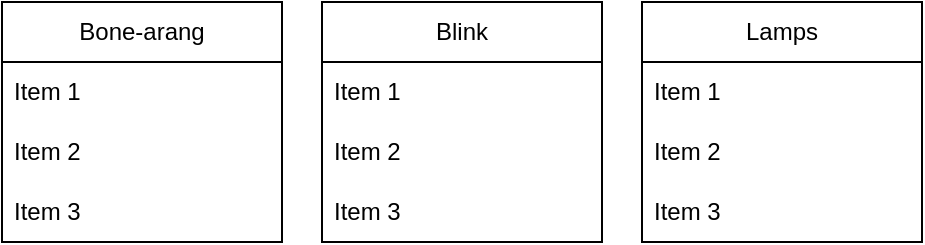 <mxfile version="20.6.0" type="device"><diagram id="ktCRkYx7dtOIM2I3LHYq" name="Page-1"><mxGraphModel dx="1038" dy="585" grid="1" gridSize="10" guides="1" tooltips="1" connect="1" arrows="1" fold="1" page="1" pageScale="1" pageWidth="850" pageHeight="1100" math="0" shadow="0"><root><mxCell id="0"/><mxCell id="1" parent="0"/><mxCell id="_5xfBjOWgkzCV9CDa7qi-2" value="Bone-arang" style="swimlane;fontStyle=0;childLayout=stackLayout;horizontal=1;startSize=30;horizontalStack=0;resizeParent=1;resizeParentMax=0;resizeLast=0;collapsible=1;marginBottom=0;whiteSpace=wrap;html=1;" vertex="1" parent="1"><mxGeometry x="80" y="180" width="140" height="120" as="geometry"/></mxCell><mxCell id="_5xfBjOWgkzCV9CDa7qi-3" value="Item 1" style="text;strokeColor=none;fillColor=none;align=left;verticalAlign=middle;spacingLeft=4;spacingRight=4;overflow=hidden;points=[[0,0.5],[1,0.5]];portConstraint=eastwest;rotatable=0;whiteSpace=wrap;html=1;" vertex="1" parent="_5xfBjOWgkzCV9CDa7qi-2"><mxGeometry y="30" width="140" height="30" as="geometry"/></mxCell><mxCell id="_5xfBjOWgkzCV9CDa7qi-4" value="Item 2" style="text;strokeColor=none;fillColor=none;align=left;verticalAlign=middle;spacingLeft=4;spacingRight=4;overflow=hidden;points=[[0,0.5],[1,0.5]];portConstraint=eastwest;rotatable=0;whiteSpace=wrap;html=1;" vertex="1" parent="_5xfBjOWgkzCV9CDa7qi-2"><mxGeometry y="60" width="140" height="30" as="geometry"/></mxCell><mxCell id="_5xfBjOWgkzCV9CDa7qi-5" value="Item 3" style="text;strokeColor=none;fillColor=none;align=left;verticalAlign=middle;spacingLeft=4;spacingRight=4;overflow=hidden;points=[[0,0.5],[1,0.5]];portConstraint=eastwest;rotatable=0;whiteSpace=wrap;html=1;" vertex="1" parent="_5xfBjOWgkzCV9CDa7qi-2"><mxGeometry y="90" width="140" height="30" as="geometry"/></mxCell><mxCell id="_5xfBjOWgkzCV9CDa7qi-6" value="Blink" style="swimlane;fontStyle=0;childLayout=stackLayout;horizontal=1;startSize=30;horizontalStack=0;resizeParent=1;resizeParentMax=0;resizeLast=0;collapsible=1;marginBottom=0;whiteSpace=wrap;html=1;" vertex="1" parent="1"><mxGeometry x="240" y="180" width="140" height="120" as="geometry"/></mxCell><mxCell id="_5xfBjOWgkzCV9CDa7qi-7" value="Item 1" style="text;strokeColor=none;fillColor=none;align=left;verticalAlign=middle;spacingLeft=4;spacingRight=4;overflow=hidden;points=[[0,0.5],[1,0.5]];portConstraint=eastwest;rotatable=0;whiteSpace=wrap;html=1;" vertex="1" parent="_5xfBjOWgkzCV9CDa7qi-6"><mxGeometry y="30" width="140" height="30" as="geometry"/></mxCell><mxCell id="_5xfBjOWgkzCV9CDa7qi-8" value="Item 2" style="text;strokeColor=none;fillColor=none;align=left;verticalAlign=middle;spacingLeft=4;spacingRight=4;overflow=hidden;points=[[0,0.5],[1,0.5]];portConstraint=eastwest;rotatable=0;whiteSpace=wrap;html=1;" vertex="1" parent="_5xfBjOWgkzCV9CDa7qi-6"><mxGeometry y="60" width="140" height="30" as="geometry"/></mxCell><mxCell id="_5xfBjOWgkzCV9CDa7qi-9" value="Item 3" style="text;strokeColor=none;fillColor=none;align=left;verticalAlign=middle;spacingLeft=4;spacingRight=4;overflow=hidden;points=[[0,0.5],[1,0.5]];portConstraint=eastwest;rotatable=0;whiteSpace=wrap;html=1;" vertex="1" parent="_5xfBjOWgkzCV9CDa7qi-6"><mxGeometry y="90" width="140" height="30" as="geometry"/></mxCell><mxCell id="_5xfBjOWgkzCV9CDa7qi-10" value="Lamps" style="swimlane;fontStyle=0;childLayout=stackLayout;horizontal=1;startSize=30;horizontalStack=0;resizeParent=1;resizeParentMax=0;resizeLast=0;collapsible=1;marginBottom=0;whiteSpace=wrap;html=1;" vertex="1" parent="1"><mxGeometry x="400" y="180" width="140" height="120" as="geometry"/></mxCell><mxCell id="_5xfBjOWgkzCV9CDa7qi-11" value="Item 1" style="text;strokeColor=none;fillColor=none;align=left;verticalAlign=middle;spacingLeft=4;spacingRight=4;overflow=hidden;points=[[0,0.5],[1,0.5]];portConstraint=eastwest;rotatable=0;whiteSpace=wrap;html=1;" vertex="1" parent="_5xfBjOWgkzCV9CDa7qi-10"><mxGeometry y="30" width="140" height="30" as="geometry"/></mxCell><mxCell id="_5xfBjOWgkzCV9CDa7qi-12" value="Item 2" style="text;strokeColor=none;fillColor=none;align=left;verticalAlign=middle;spacingLeft=4;spacingRight=4;overflow=hidden;points=[[0,0.5],[1,0.5]];portConstraint=eastwest;rotatable=0;whiteSpace=wrap;html=1;" vertex="1" parent="_5xfBjOWgkzCV9CDa7qi-10"><mxGeometry y="60" width="140" height="30" as="geometry"/></mxCell><mxCell id="_5xfBjOWgkzCV9CDa7qi-13" value="Item 3" style="text;strokeColor=none;fillColor=none;align=left;verticalAlign=middle;spacingLeft=4;spacingRight=4;overflow=hidden;points=[[0,0.5],[1,0.5]];portConstraint=eastwest;rotatable=0;whiteSpace=wrap;html=1;" vertex="1" parent="_5xfBjOWgkzCV9CDa7qi-10"><mxGeometry y="90" width="140" height="30" as="geometry"/></mxCell></root></mxGraphModel></diagram></mxfile>